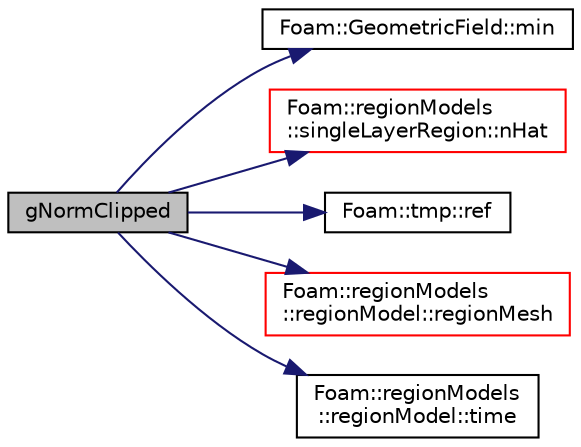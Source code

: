 digraph "gNormClipped"
{
  bgcolor="transparent";
  edge [fontname="Helvetica",fontsize="10",labelfontname="Helvetica",labelfontsize="10"];
  node [fontname="Helvetica",fontsize="10",shape=record];
  rankdir="LR";
  Node3979 [label="gNormClipped",height=0.2,width=0.4,color="black", fillcolor="grey75", style="filled", fontcolor="black"];
  Node3979 -> Node3980 [color="midnightblue",fontsize="10",style="solid",fontname="Helvetica"];
  Node3980 [label="Foam::GeometricField::min",height=0.2,width=0.4,color="black",URL="$a23249.html#a7945861ec06a8f04008b170849cc8511"];
  Node3979 -> Node3981 [color="midnightblue",fontsize="10",style="solid",fontname="Helvetica"];
  Node3981 [label="Foam::regionModels\l::singleLayerRegion::nHat",height=0.2,width=0.4,color="red",URL="$a30093.html#a90a92816e920c11a80745dfb8e2592e0",tooltip="Return the patch normal vectors. "];
  Node3979 -> Node4027 [color="midnightblue",fontsize="10",style="solid",fontname="Helvetica"];
  Node4027 [label="Foam::tmp::ref",height=0.2,width=0.4,color="black",URL="$a27077.html#aeaf81e641282874cef07f5b808efc83b",tooltip="Return non-const reference or generate a fatal error. "];
  Node3979 -> Node4028 [color="midnightblue",fontsize="10",style="solid",fontname="Helvetica"];
  Node4028 [label="Foam::regionModels\l::regionModel::regionMesh",height=0.2,width=0.4,color="red",URL="$a30073.html#a89a37969c20983ee143c612486ce5313",tooltip="Return the region mesh database. "];
  Node3979 -> Node4036 [color="midnightblue",fontsize="10",style="solid",fontname="Helvetica"];
  Node4036 [label="Foam::regionModels\l::regionModel::time",height=0.2,width=0.4,color="black",URL="$a30073.html#a1ed86245b170b9f651f62650b1827500",tooltip="Return the reference to the time database. "];
}
